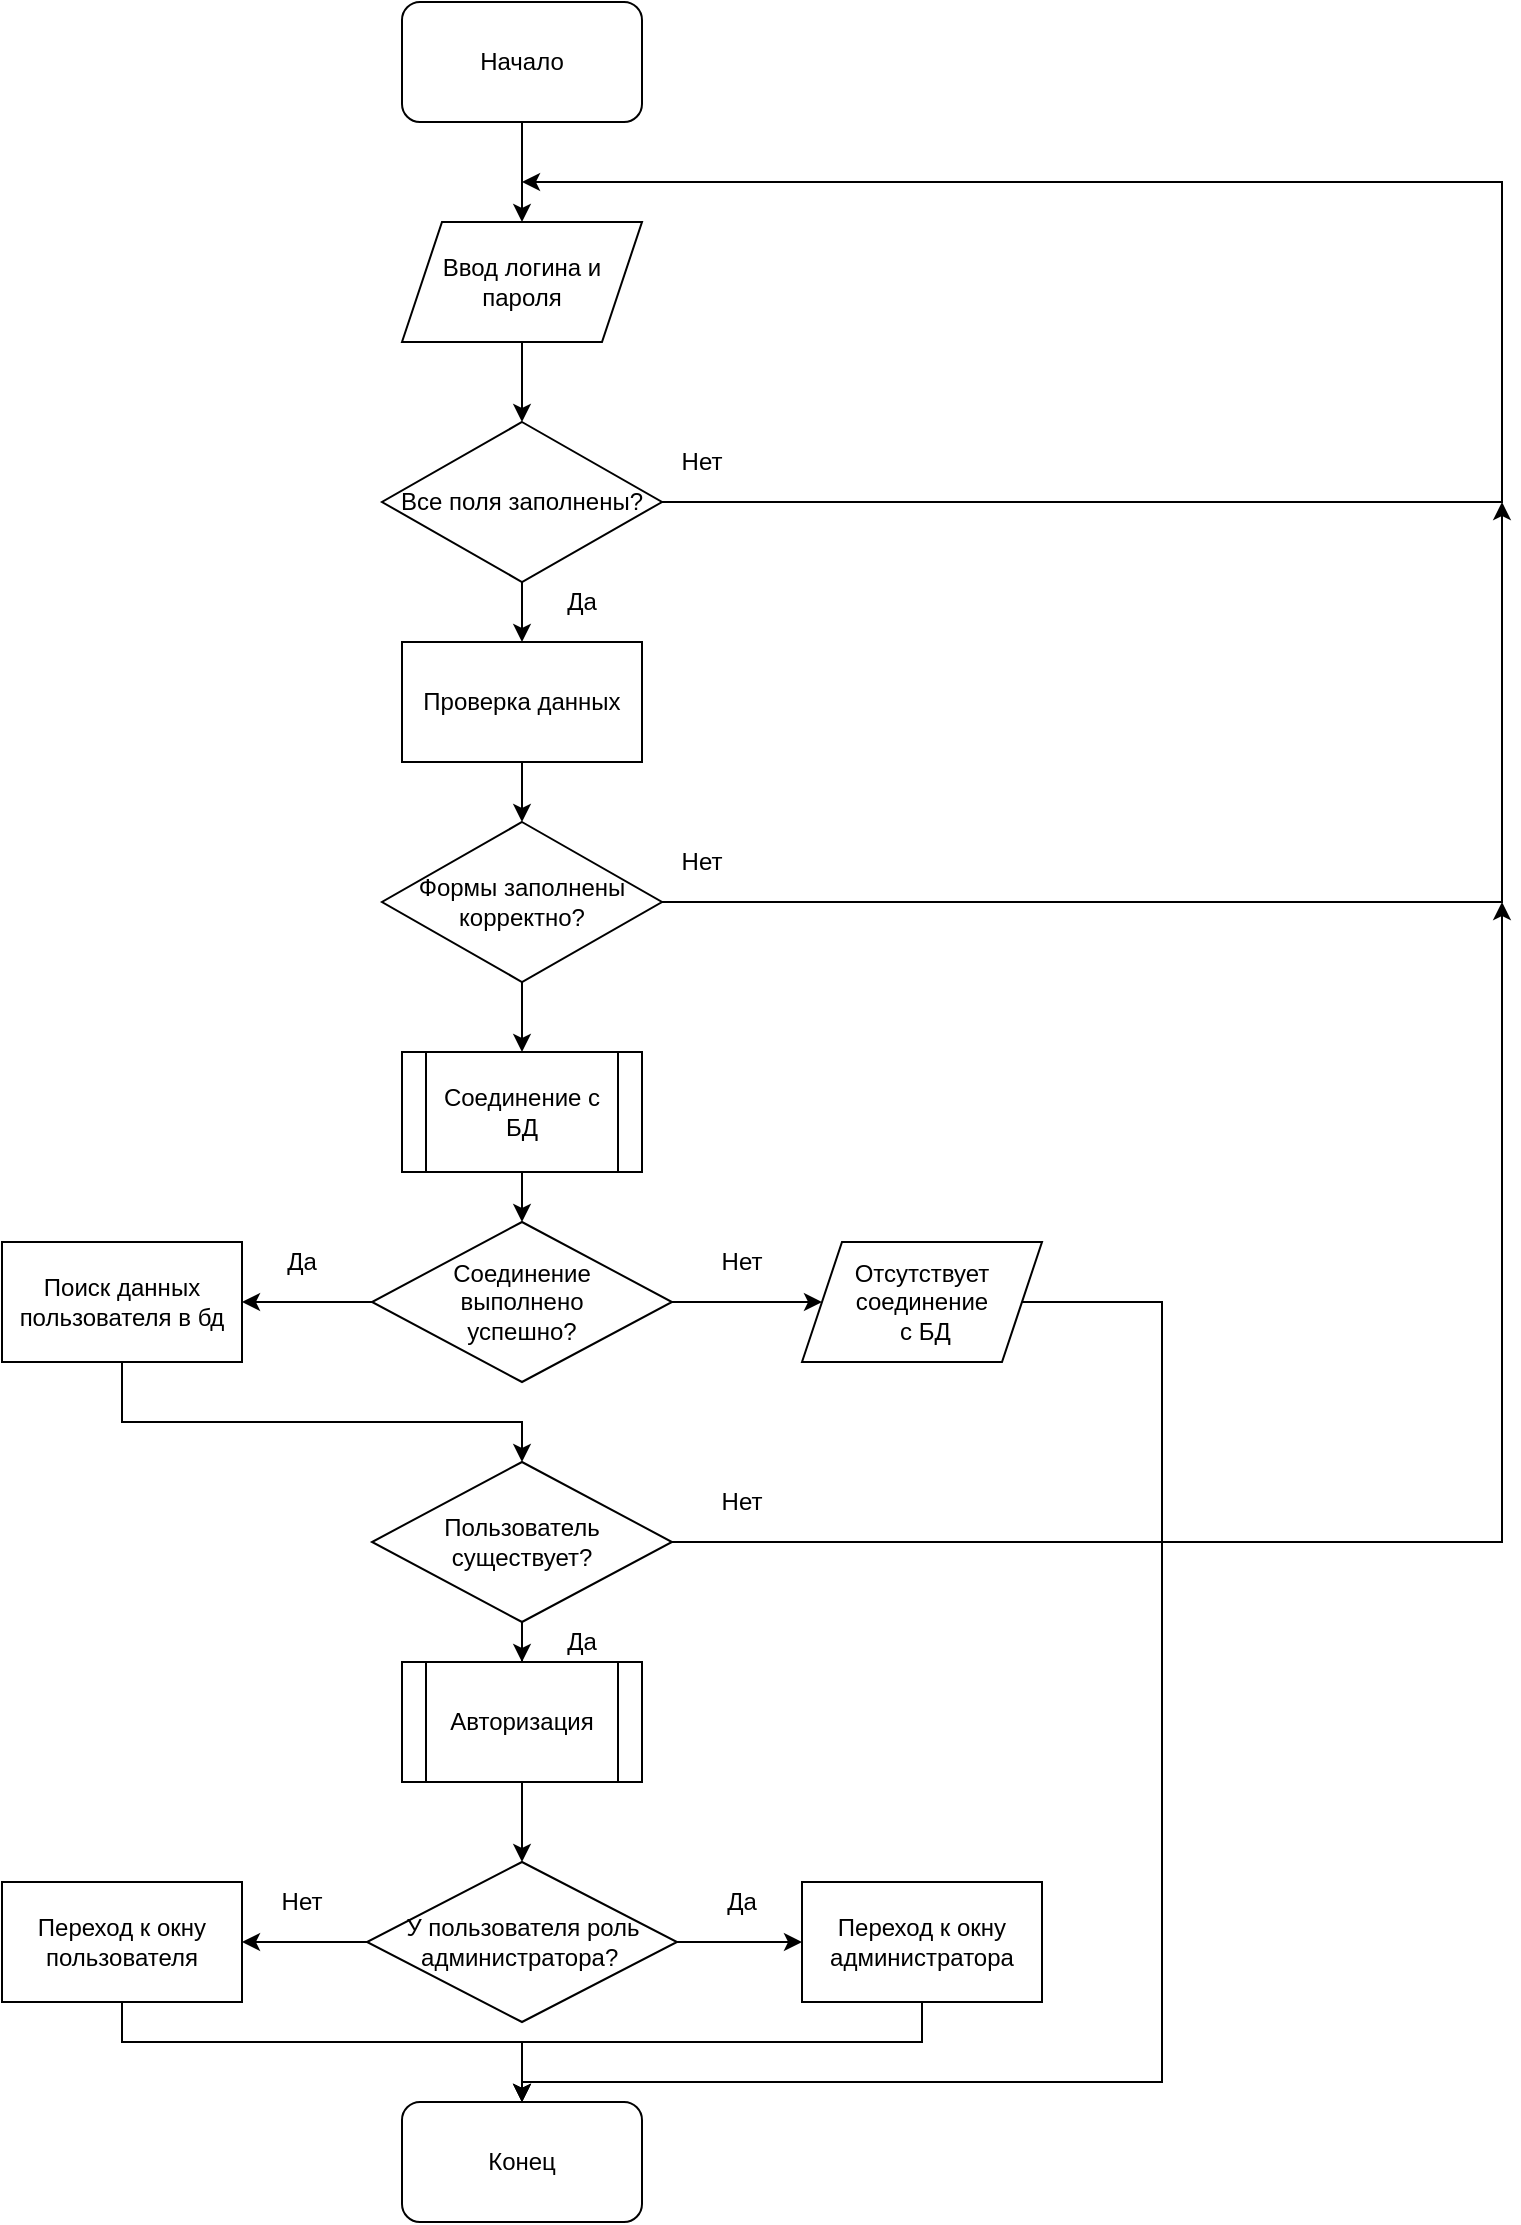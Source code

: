 <mxfile version="13.9.9" type="device"><diagram id="8xU39KXtnNuM3gGYjObH" name="Страница 1"><mxGraphModel dx="2633" dy="846" grid="1" gridSize="10" guides="1" tooltips="1" connect="1" arrows="1" fold="1" page="1" pageScale="1" pageWidth="827" pageHeight="1169" math="0" shadow="0"><root><mxCell id="0"/><mxCell id="1" parent="0"/><mxCell id="uCgxKpTnAH999io1qT1n-5" style="edgeStyle=orthogonalEdgeStyle;rounded=0;orthogonalLoop=1;jettySize=auto;html=1;" edge="1" parent="1" source="uCgxKpTnAH999io1qT1n-3" target="uCgxKpTnAH999io1qT1n-4"><mxGeometry relative="1" as="geometry"/></mxCell><mxCell id="uCgxKpTnAH999io1qT1n-3" value="Начало" style="rounded=1;whiteSpace=wrap;html=1;" vertex="1" parent="1"><mxGeometry x="130" y="30" width="120" height="60" as="geometry"/></mxCell><mxCell id="uCgxKpTnAH999io1qT1n-7" style="edgeStyle=orthogonalEdgeStyle;rounded=0;orthogonalLoop=1;jettySize=auto;html=1;entryX=0.5;entryY=0;entryDx=0;entryDy=0;" edge="1" parent="1" source="uCgxKpTnAH999io1qT1n-4" target="uCgxKpTnAH999io1qT1n-6"><mxGeometry relative="1" as="geometry"/></mxCell><mxCell id="uCgxKpTnAH999io1qT1n-4" value="Ввод логина и пароля" style="shape=parallelogram;perimeter=parallelogramPerimeter;whiteSpace=wrap;html=1;fixedSize=1;" vertex="1" parent="1"><mxGeometry x="130" y="140" width="120" height="60" as="geometry"/></mxCell><mxCell id="uCgxKpTnAH999io1qT1n-9" style="edgeStyle=orthogonalEdgeStyle;rounded=0;orthogonalLoop=1;jettySize=auto;html=1;entryX=0.5;entryY=0;entryDx=0;entryDy=0;" edge="1" parent="1" source="uCgxKpTnAH999io1qT1n-6" target="uCgxKpTnAH999io1qT1n-8"><mxGeometry relative="1" as="geometry"/></mxCell><mxCell id="uCgxKpTnAH999io1qT1n-12" style="edgeStyle=orthogonalEdgeStyle;rounded=0;orthogonalLoop=1;jettySize=auto;html=1;" edge="1" parent="1" source="uCgxKpTnAH999io1qT1n-6"><mxGeometry relative="1" as="geometry"><mxPoint x="190" y="120" as="targetPoint"/><Array as="points"><mxPoint x="680" y="280"/><mxPoint x="680" y="120"/></Array></mxGeometry></mxCell><mxCell id="uCgxKpTnAH999io1qT1n-6" value="Все поля заполнены?" style="rhombus;whiteSpace=wrap;html=1;" vertex="1" parent="1"><mxGeometry x="120" y="240" width="140" height="80" as="geometry"/></mxCell><mxCell id="uCgxKpTnAH999io1qT1n-15" style="edgeStyle=orthogonalEdgeStyle;rounded=0;orthogonalLoop=1;jettySize=auto;html=1;" edge="1" parent="1" source="uCgxKpTnAH999io1qT1n-8" target="uCgxKpTnAH999io1qT1n-14"><mxGeometry relative="1" as="geometry"/></mxCell><mxCell id="uCgxKpTnAH999io1qT1n-8" value="Проверка данных" style="rounded=0;whiteSpace=wrap;html=1;" vertex="1" parent="1"><mxGeometry x="130" y="350" width="120" height="60" as="geometry"/></mxCell><mxCell id="uCgxKpTnAH999io1qT1n-10" value="Да" style="text;html=1;strokeColor=none;fillColor=none;align=center;verticalAlign=middle;whiteSpace=wrap;rounded=0;" vertex="1" parent="1"><mxGeometry x="200" y="320" width="40" height="20" as="geometry"/></mxCell><mxCell id="uCgxKpTnAH999io1qT1n-13" value="Нет" style="text;html=1;strokeColor=none;fillColor=none;align=center;verticalAlign=middle;whiteSpace=wrap;rounded=0;" vertex="1" parent="1"><mxGeometry x="260" y="250" width="40" height="20" as="geometry"/></mxCell><mxCell id="uCgxKpTnAH999io1qT1n-16" style="edgeStyle=orthogonalEdgeStyle;rounded=0;orthogonalLoop=1;jettySize=auto;html=1;" edge="1" parent="1" source="uCgxKpTnAH999io1qT1n-14"><mxGeometry relative="1" as="geometry"><mxPoint x="680" y="280" as="targetPoint"/><Array as="points"><mxPoint x="680" y="480"/><mxPoint x="680" y="450"/></Array></mxGeometry></mxCell><mxCell id="uCgxKpTnAH999io1qT1n-19" style="edgeStyle=orthogonalEdgeStyle;rounded=0;orthogonalLoop=1;jettySize=auto;html=1;entryX=0.5;entryY=0;entryDx=0;entryDy=0;" edge="1" parent="1" source="uCgxKpTnAH999io1qT1n-14" target="uCgxKpTnAH999io1qT1n-18"><mxGeometry relative="1" as="geometry"/></mxCell><mxCell id="uCgxKpTnAH999io1qT1n-14" value="Формы заполнены корректно?" style="rhombus;whiteSpace=wrap;html=1;" vertex="1" parent="1"><mxGeometry x="120" y="440" width="140" height="80" as="geometry"/></mxCell><mxCell id="uCgxKpTnAH999io1qT1n-17" value="Нет" style="text;html=1;strokeColor=none;fillColor=none;align=center;verticalAlign=middle;whiteSpace=wrap;rounded=0;" vertex="1" parent="1"><mxGeometry x="260" y="450" width="40" height="20" as="geometry"/></mxCell><mxCell id="uCgxKpTnAH999io1qT1n-21" style="edgeStyle=orthogonalEdgeStyle;rounded=0;orthogonalLoop=1;jettySize=auto;html=1;entryX=0.5;entryY=0;entryDx=0;entryDy=0;" edge="1" parent="1" source="uCgxKpTnAH999io1qT1n-18" target="uCgxKpTnAH999io1qT1n-20"><mxGeometry relative="1" as="geometry"/></mxCell><mxCell id="uCgxKpTnAH999io1qT1n-18" value="Соединение с БД" style="shape=process;whiteSpace=wrap;html=1;backgroundOutline=1;" vertex="1" parent="1"><mxGeometry x="130" y="555" width="120" height="60" as="geometry"/></mxCell><mxCell id="uCgxKpTnAH999io1qT1n-24" style="edgeStyle=orthogonalEdgeStyle;rounded=0;orthogonalLoop=1;jettySize=auto;html=1;" edge="1" parent="1" source="uCgxKpTnAH999io1qT1n-20" target="uCgxKpTnAH999io1qT1n-23"><mxGeometry relative="1" as="geometry"/></mxCell><mxCell id="uCgxKpTnAH999io1qT1n-28" style="edgeStyle=orthogonalEdgeStyle;rounded=0;orthogonalLoop=1;jettySize=auto;html=1;entryX=1;entryY=0.5;entryDx=0;entryDy=0;" edge="1" parent="1" source="uCgxKpTnAH999io1qT1n-20" target="uCgxKpTnAH999io1qT1n-27"><mxGeometry relative="1" as="geometry"/></mxCell><mxCell id="uCgxKpTnAH999io1qT1n-20" value="Соединение &lt;br&gt;выполнено &lt;br&gt;успешно?" style="rhombus;whiteSpace=wrap;html=1;" vertex="1" parent="1"><mxGeometry x="115" y="640" width="150" height="80" as="geometry"/></mxCell><mxCell id="uCgxKpTnAH999io1qT1n-22" value="Нет" style="text;html=1;strokeColor=none;fillColor=none;align=center;verticalAlign=middle;whiteSpace=wrap;rounded=0;" vertex="1" parent="1"><mxGeometry x="280" y="650" width="40" height="20" as="geometry"/></mxCell><mxCell id="uCgxKpTnAH999io1qT1n-54" style="edgeStyle=orthogonalEdgeStyle;rounded=0;orthogonalLoop=1;jettySize=auto;html=1;entryX=0.5;entryY=0;entryDx=0;entryDy=0;" edge="1" parent="1" source="uCgxKpTnAH999io1qT1n-23" target="uCgxKpTnAH999io1qT1n-25"><mxGeometry relative="1" as="geometry"><mxPoint x="490" y="1070" as="targetPoint"/><Array as="points"><mxPoint x="510" y="680"/><mxPoint x="510" y="1070"/><mxPoint x="190" y="1070"/></Array></mxGeometry></mxCell><mxCell id="uCgxKpTnAH999io1qT1n-23" value="Отсутствует соединение&lt;br&gt;&amp;nbsp;с БД" style="shape=parallelogram;perimeter=parallelogramPerimeter;whiteSpace=wrap;html=1;fixedSize=1;" vertex="1" parent="1"><mxGeometry x="330" y="650" width="120" height="60" as="geometry"/></mxCell><mxCell id="uCgxKpTnAH999io1qT1n-25" value="Конец" style="rounded=1;whiteSpace=wrap;html=1;" vertex="1" parent="1"><mxGeometry x="130" y="1080" width="120" height="60" as="geometry"/></mxCell><mxCell id="uCgxKpTnAH999io1qT1n-31" style="edgeStyle=orthogonalEdgeStyle;rounded=0;orthogonalLoop=1;jettySize=auto;html=1;" edge="1" parent="1" source="uCgxKpTnAH999io1qT1n-27" target="uCgxKpTnAH999io1qT1n-30"><mxGeometry relative="1" as="geometry"><Array as="points"><mxPoint x="-10" y="740"/><mxPoint x="190" y="740"/></Array></mxGeometry></mxCell><mxCell id="uCgxKpTnAH999io1qT1n-27" value="Поиск данных пользователя в бд" style="rounded=0;whiteSpace=wrap;html=1;" vertex="1" parent="1"><mxGeometry x="-70" y="650" width="120" height="60" as="geometry"/></mxCell><mxCell id="uCgxKpTnAH999io1qT1n-29" value="Да" style="text;html=1;strokeColor=none;fillColor=none;align=center;verticalAlign=middle;whiteSpace=wrap;rounded=0;" vertex="1" parent="1"><mxGeometry x="60" y="650" width="40" height="20" as="geometry"/></mxCell><mxCell id="uCgxKpTnAH999io1qT1n-32" style="edgeStyle=orthogonalEdgeStyle;rounded=0;orthogonalLoop=1;jettySize=auto;html=1;" edge="1" parent="1" source="uCgxKpTnAH999io1qT1n-30"><mxGeometry relative="1" as="geometry"><mxPoint x="680" y="480" as="targetPoint"/><Array as="points"><mxPoint x="650" y="800"/><mxPoint x="650" y="800"/></Array></mxGeometry></mxCell><mxCell id="uCgxKpTnAH999io1qT1n-45" style="edgeStyle=orthogonalEdgeStyle;rounded=0;orthogonalLoop=1;jettySize=auto;html=1;" edge="1" parent="1" source="uCgxKpTnAH999io1qT1n-30" target="uCgxKpTnAH999io1qT1n-44"><mxGeometry relative="1" as="geometry"/></mxCell><mxCell id="uCgxKpTnAH999io1qT1n-30" value="Пользователь существует?" style="rhombus;whiteSpace=wrap;html=1;" vertex="1" parent="1"><mxGeometry x="115" y="760" width="150" height="80" as="geometry"/></mxCell><mxCell id="uCgxKpTnAH999io1qT1n-33" value="Нет" style="text;html=1;strokeColor=none;fillColor=none;align=center;verticalAlign=middle;whiteSpace=wrap;rounded=0;" vertex="1" parent="1"><mxGeometry x="280" y="770" width="40" height="20" as="geometry"/></mxCell><mxCell id="uCgxKpTnAH999io1qT1n-49" style="edgeStyle=orthogonalEdgeStyle;rounded=0;orthogonalLoop=1;jettySize=auto;html=1;" edge="1" parent="1" source="uCgxKpTnAH999io1qT1n-34"><mxGeometry relative="1" as="geometry"><mxPoint x="330" y="1000" as="targetPoint"/></mxGeometry></mxCell><mxCell id="uCgxKpTnAH999io1qT1n-51" style="edgeStyle=orthogonalEdgeStyle;rounded=0;orthogonalLoop=1;jettySize=auto;html=1;" edge="1" parent="1" source="uCgxKpTnAH999io1qT1n-34" target="uCgxKpTnAH999io1qT1n-50"><mxGeometry relative="1" as="geometry"/></mxCell><mxCell id="uCgxKpTnAH999io1qT1n-34" value="У пользователя роль администратора?&amp;nbsp;" style="rhombus;whiteSpace=wrap;html=1;" vertex="1" parent="1"><mxGeometry x="112.5" y="960" width="155" height="80" as="geometry"/></mxCell><mxCell id="uCgxKpTnAH999io1qT1n-36" value="Да" style="text;html=1;strokeColor=none;fillColor=none;align=center;verticalAlign=middle;whiteSpace=wrap;rounded=0;" vertex="1" parent="1"><mxGeometry x="200" y="840" width="40" height="20" as="geometry"/></mxCell><mxCell id="uCgxKpTnAH999io1qT1n-39" value="Да" style="text;html=1;strokeColor=none;fillColor=none;align=center;verticalAlign=middle;whiteSpace=wrap;rounded=0;" vertex="1" parent="1"><mxGeometry x="280" y="970" width="40" height="20" as="geometry"/></mxCell><mxCell id="uCgxKpTnAH999io1qT1n-41" value="Нет" style="text;html=1;strokeColor=none;fillColor=none;align=center;verticalAlign=middle;whiteSpace=wrap;rounded=0;" vertex="1" parent="1"><mxGeometry x="60" y="970" width="40" height="20" as="geometry"/></mxCell><mxCell id="uCgxKpTnAH999io1qT1n-46" style="edgeStyle=orthogonalEdgeStyle;rounded=0;orthogonalLoop=1;jettySize=auto;html=1;entryX=0.5;entryY=0;entryDx=0;entryDy=0;" edge="1" parent="1" source="uCgxKpTnAH999io1qT1n-44" target="uCgxKpTnAH999io1qT1n-34"><mxGeometry relative="1" as="geometry"/></mxCell><mxCell id="uCgxKpTnAH999io1qT1n-44" value="Авторизация" style="shape=process;whiteSpace=wrap;html=1;backgroundOutline=1;" vertex="1" parent="1"><mxGeometry x="130" y="860" width="120" height="60" as="geometry"/></mxCell><mxCell id="uCgxKpTnAH999io1qT1n-53" style="edgeStyle=orthogonalEdgeStyle;rounded=0;orthogonalLoop=1;jettySize=auto;html=1;" edge="1" parent="1" source="uCgxKpTnAH999io1qT1n-47"><mxGeometry relative="1" as="geometry"><mxPoint x="190" y="1080" as="targetPoint"/><Array as="points"><mxPoint x="390" y="1050"/><mxPoint x="190" y="1050"/></Array></mxGeometry></mxCell><mxCell id="uCgxKpTnAH999io1qT1n-47" value="Переход к окну администратора" style="rounded=0;whiteSpace=wrap;html=1;" vertex="1" parent="1"><mxGeometry x="330" y="970" width="120" height="60" as="geometry"/></mxCell><mxCell id="uCgxKpTnAH999io1qT1n-52" style="edgeStyle=orthogonalEdgeStyle;rounded=0;orthogonalLoop=1;jettySize=auto;html=1;entryX=0.5;entryY=0;entryDx=0;entryDy=0;" edge="1" parent="1" source="uCgxKpTnAH999io1qT1n-50" target="uCgxKpTnAH999io1qT1n-25"><mxGeometry relative="1" as="geometry"><Array as="points"><mxPoint x="-10" y="1050"/><mxPoint x="190" y="1050"/></Array></mxGeometry></mxCell><mxCell id="uCgxKpTnAH999io1qT1n-50" value="Переход к окну пользователя" style="rounded=0;whiteSpace=wrap;html=1;" vertex="1" parent="1"><mxGeometry x="-70" y="970" width="120" height="60" as="geometry"/></mxCell></root></mxGraphModel></diagram></mxfile>